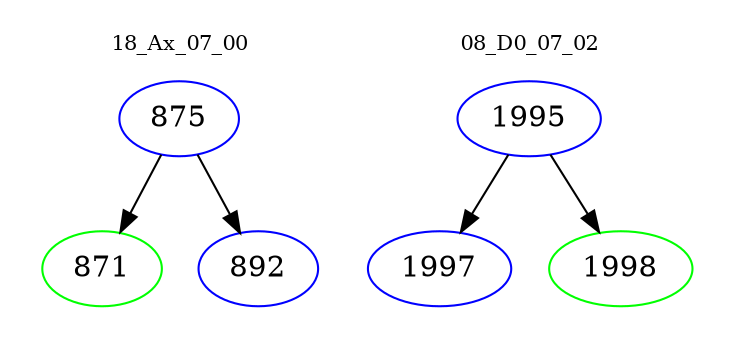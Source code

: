 digraph{
subgraph cluster_0 {
color = white
label = "18_Ax_07_00";
fontsize=10;
T0_875 [label="875", color="blue"]
T0_875 -> T0_871 [color="black"]
T0_871 [label="871", color="green"]
T0_875 -> T0_892 [color="black"]
T0_892 [label="892", color="blue"]
}
subgraph cluster_1 {
color = white
label = "08_D0_07_02";
fontsize=10;
T1_1995 [label="1995", color="blue"]
T1_1995 -> T1_1997 [color="black"]
T1_1997 [label="1997", color="blue"]
T1_1995 -> T1_1998 [color="black"]
T1_1998 [label="1998", color="green"]
}
}

